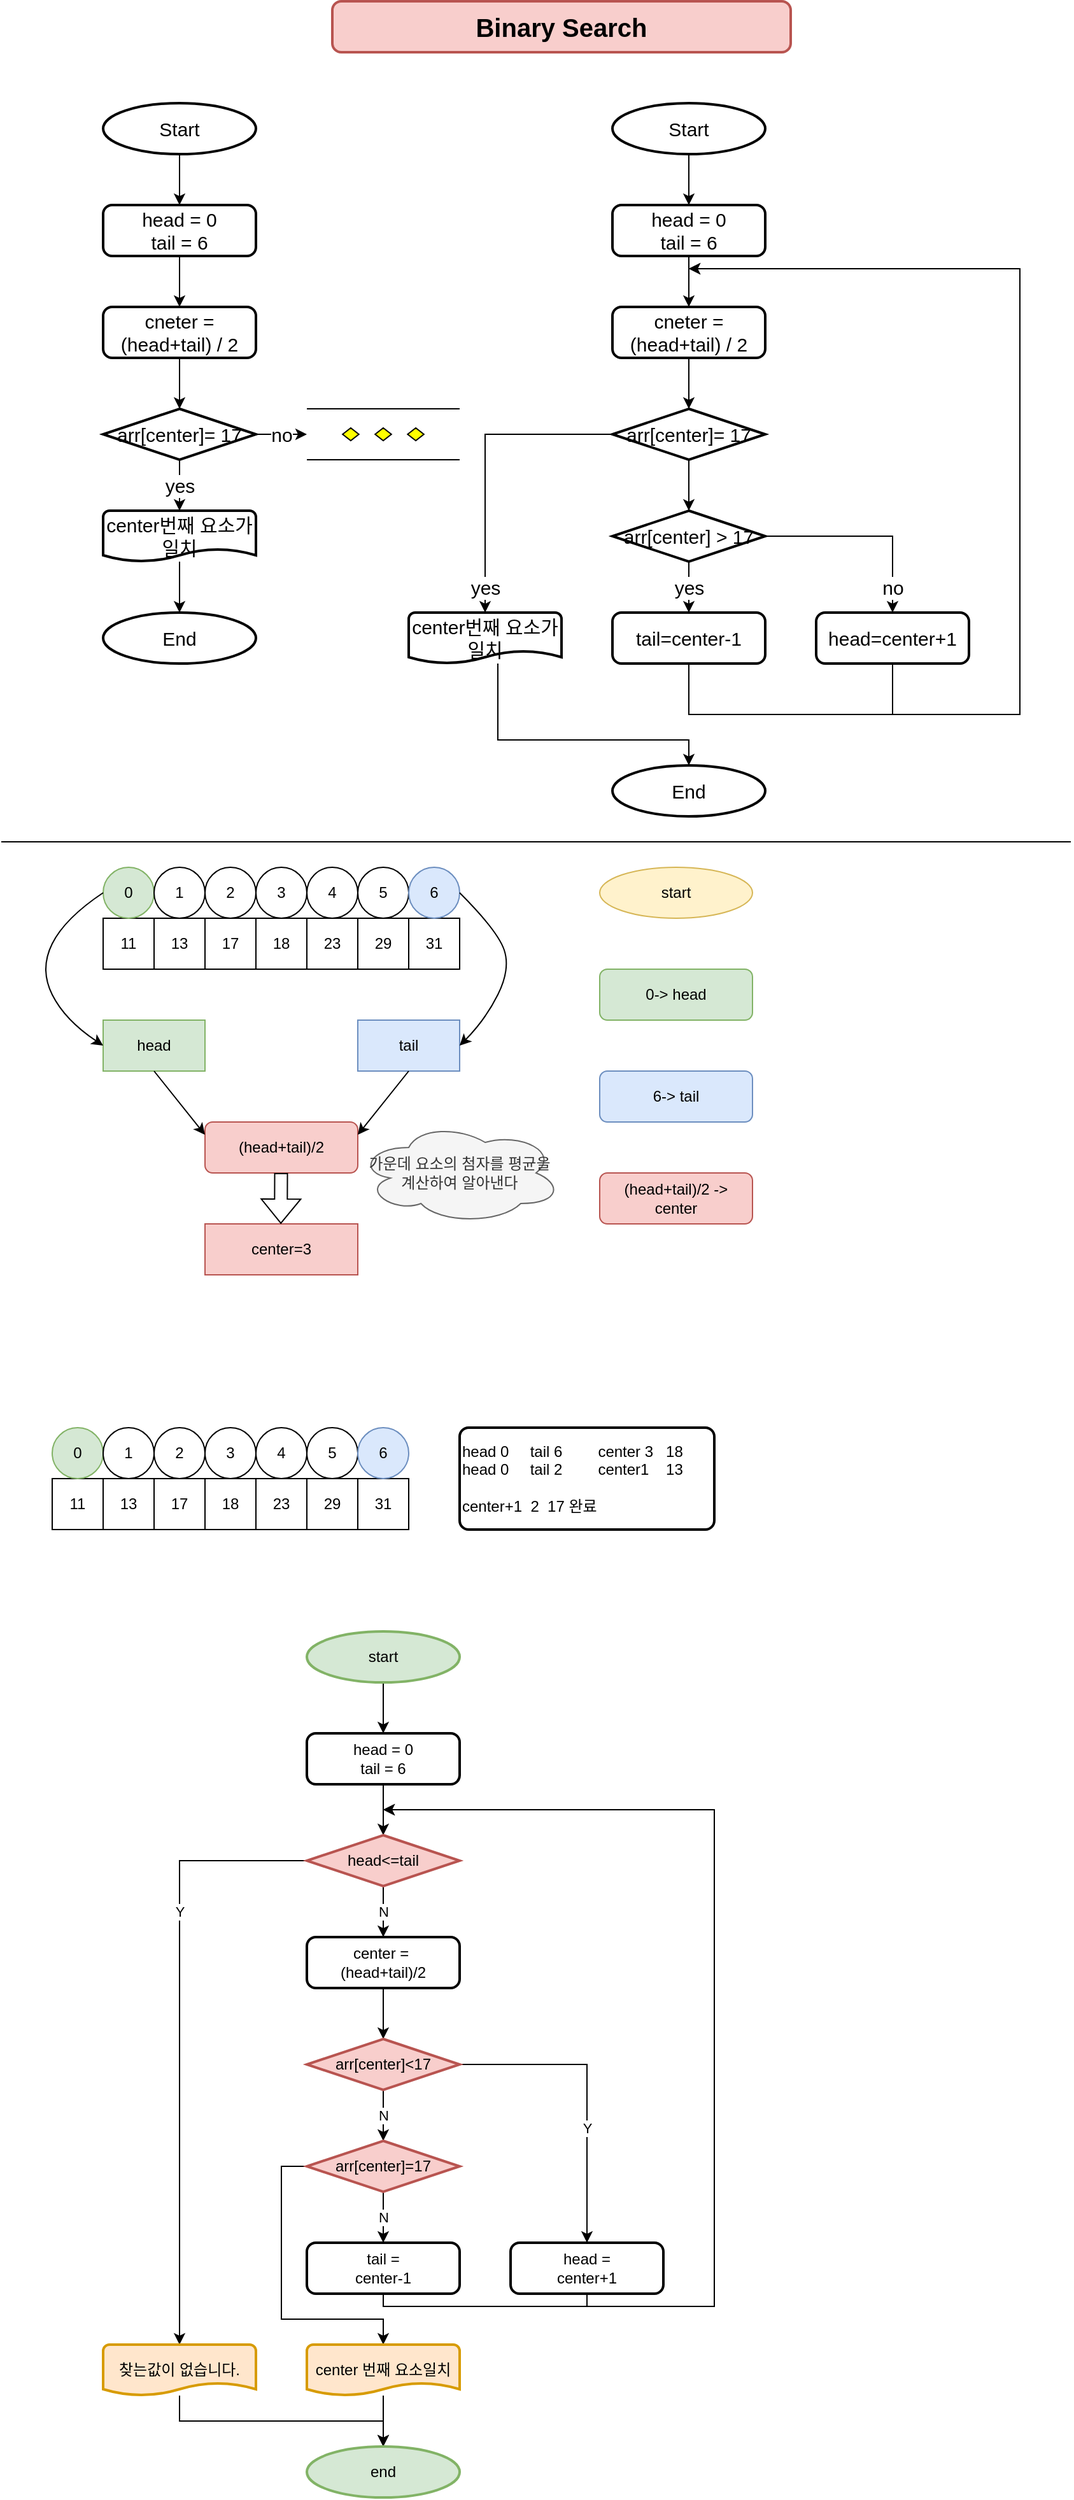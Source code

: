 <mxfile version="19.0.3" type="device"><diagram id="_d6W-hKHloUhKbLyADXg" name="Page-1"><mxGraphModel dx="917" dy="720" grid="1" gridSize="10" guides="1" tooltips="1" connect="1" arrows="1" fold="1" page="1" pageScale="1" pageWidth="850" pageHeight="1100" math="0" shadow="0"><root><mxCell id="0"/><mxCell id="1" parent="0"/><mxCell id="8arxMqUuOO2IheLB00we-1" value="&lt;b&gt;&lt;font style=&quot;font-size: 20px;&quot;&gt;Binary Search&lt;/font&gt;&lt;/b&gt;" style="rounded=1;whiteSpace=wrap;html=1;absoluteArcSize=1;arcSize=14;strokeWidth=2;fillColor=#f8cecc;strokeColor=#b85450;" parent="1" vertex="1"><mxGeometry x="260" y="40" width="360" height="40" as="geometry"/></mxCell><mxCell id="8arxMqUuOO2IheLB00we-63" value="" style="edgeStyle=orthogonalEdgeStyle;rounded=0;orthogonalLoop=1;jettySize=auto;html=1;fontSize=15;" parent="1" source="8arxMqUuOO2IheLB00we-55" target="8arxMqUuOO2IheLB00we-56" edge="1"><mxGeometry relative="1" as="geometry"/></mxCell><mxCell id="8arxMqUuOO2IheLB00we-55" value="Start" style="strokeWidth=2;html=1;shape=mxgraph.flowchart.start_1;whiteSpace=wrap;fontSize=15;" parent="1" vertex="1"><mxGeometry x="80" y="120" width="120" height="40" as="geometry"/></mxCell><mxCell id="8arxMqUuOO2IheLB00we-64" value="" style="edgeStyle=orthogonalEdgeStyle;rounded=0;orthogonalLoop=1;jettySize=auto;html=1;fontSize=15;" parent="1" source="8arxMqUuOO2IheLB00we-56" target="8arxMqUuOO2IheLB00we-58" edge="1"><mxGeometry relative="1" as="geometry"/></mxCell><mxCell id="8arxMqUuOO2IheLB00we-56" value="head = 0&lt;br&gt;tail = 6" style="rounded=1;whiteSpace=wrap;html=1;absoluteArcSize=1;arcSize=14;strokeWidth=2;fontSize=15;" parent="1" vertex="1"><mxGeometry x="80" y="200" width="120" height="40" as="geometry"/></mxCell><mxCell id="8arxMqUuOO2IheLB00we-65" value="" style="edgeStyle=orthogonalEdgeStyle;rounded=0;orthogonalLoop=1;jettySize=auto;html=1;fontSize=15;" parent="1" source="8arxMqUuOO2IheLB00we-58" target="8arxMqUuOO2IheLB00we-59" edge="1"><mxGeometry relative="1" as="geometry"/></mxCell><mxCell id="8arxMqUuOO2IheLB00we-58" value="cneter =(head+tail) / 2" style="rounded=1;whiteSpace=wrap;html=1;absoluteArcSize=1;arcSize=14;strokeWidth=2;fontSize=15;" parent="1" vertex="1"><mxGeometry x="80" y="280" width="120" height="40" as="geometry"/></mxCell><mxCell id="8arxMqUuOO2IheLB00we-66" value="yes" style="edgeStyle=orthogonalEdgeStyle;rounded=0;orthogonalLoop=1;jettySize=auto;html=1;fontSize=15;" parent="1" source="8arxMqUuOO2IheLB00we-59" target="8arxMqUuOO2IheLB00we-61" edge="1"><mxGeometry relative="1" as="geometry"/></mxCell><mxCell id="8arxMqUuOO2IheLB00we-69" value="no" style="edgeStyle=orthogonalEdgeStyle;rounded=0;orthogonalLoop=1;jettySize=auto;html=1;fontSize=15;" parent="1" source="8arxMqUuOO2IheLB00we-59" target="8arxMqUuOO2IheLB00we-68" edge="1"><mxGeometry relative="1" as="geometry"/></mxCell><mxCell id="8arxMqUuOO2IheLB00we-59" value="arr[center]= 17" style="strokeWidth=2;html=1;shape=mxgraph.flowchart.decision;whiteSpace=wrap;fontSize=15;" parent="1" vertex="1"><mxGeometry x="80" y="360" width="120" height="40" as="geometry"/></mxCell><mxCell id="8arxMqUuOO2IheLB00we-67" value="" style="edgeStyle=orthogonalEdgeStyle;rounded=0;orthogonalLoop=1;jettySize=auto;html=1;fontSize=15;" parent="1" source="8arxMqUuOO2IheLB00we-61" target="8arxMqUuOO2IheLB00we-62" edge="1"><mxGeometry relative="1" as="geometry"/></mxCell><mxCell id="8arxMqUuOO2IheLB00we-61" value="center번째 요소가 일치" style="strokeWidth=2;html=1;shape=mxgraph.flowchart.document2;whiteSpace=wrap;size=0.25;fontSize=15;" parent="1" vertex="1"><mxGeometry x="80" y="440" width="120" height="40" as="geometry"/></mxCell><mxCell id="8arxMqUuOO2IheLB00we-62" value="End" style="strokeWidth=2;html=1;shape=mxgraph.flowchart.start_1;whiteSpace=wrap;fontSize=15;" parent="1" vertex="1"><mxGeometry x="80" y="520" width="120" height="40" as="geometry"/></mxCell><mxCell id="8arxMqUuOO2IheLB00we-68" value="" style="verticalLabelPosition=bottom;verticalAlign=top;html=1;shape=mxgraph.flowchart.parallel_mode;pointerEvents=1;fontSize=15;" parent="1" vertex="1"><mxGeometry x="240" y="360" width="120" height="40" as="geometry"/></mxCell><mxCell id="8arxMqUuOO2IheLB00we-97" value="" style="edgeStyle=orthogonalEdgeStyle;rounded=0;orthogonalLoop=1;jettySize=auto;html=1;fontSize=15;" parent="1" source="8arxMqUuOO2IheLB00we-98" target="8arxMqUuOO2IheLB00we-100" edge="1"><mxGeometry relative="1" as="geometry"/></mxCell><mxCell id="8arxMqUuOO2IheLB00we-98" value="Start" style="strokeWidth=2;html=1;shape=mxgraph.flowchart.start_1;whiteSpace=wrap;fontSize=15;" parent="1" vertex="1"><mxGeometry x="480" y="120" width="120" height="40" as="geometry"/></mxCell><mxCell id="8arxMqUuOO2IheLB00we-99" value="" style="edgeStyle=orthogonalEdgeStyle;rounded=0;orthogonalLoop=1;jettySize=auto;html=1;fontSize=15;" parent="1" source="8arxMqUuOO2IheLB00we-100" target="8arxMqUuOO2IheLB00we-102" edge="1"><mxGeometry relative="1" as="geometry"/></mxCell><mxCell id="8arxMqUuOO2IheLB00we-100" value="head = 0&lt;br&gt;tail = 6" style="rounded=1;whiteSpace=wrap;html=1;absoluteArcSize=1;arcSize=14;strokeWidth=2;fontSize=15;" parent="1" vertex="1"><mxGeometry x="480" y="200" width="120" height="40" as="geometry"/></mxCell><mxCell id="8arxMqUuOO2IheLB00we-101" value="" style="edgeStyle=orthogonalEdgeStyle;rounded=0;orthogonalLoop=1;jettySize=auto;html=1;fontSize=15;" parent="1" source="8arxMqUuOO2IheLB00we-102" target="8arxMqUuOO2IheLB00we-105" edge="1"><mxGeometry relative="1" as="geometry"/></mxCell><mxCell id="8arxMqUuOO2IheLB00we-102" value="cneter =(head+tail) / 2" style="rounded=1;whiteSpace=wrap;html=1;absoluteArcSize=1;arcSize=14;strokeWidth=2;fontSize=15;" parent="1" vertex="1"><mxGeometry x="480" y="280" width="120" height="40" as="geometry"/></mxCell><mxCell id="8arxMqUuOO2IheLB00we-103" value="yes" style="edgeStyle=orthogonalEdgeStyle;rounded=0;orthogonalLoop=1;jettySize=auto;html=1;fontSize=15;exitX=0;exitY=0.5;exitDx=0;exitDy=0;exitPerimeter=0;" parent="1" source="8arxMqUuOO2IheLB00we-105" target="8arxMqUuOO2IheLB00we-107" edge="1"><mxGeometry x="0.833" relative="1" as="geometry"><mxPoint as="offset"/></mxGeometry></mxCell><mxCell id="8arxMqUuOO2IheLB00we-104" value="" style="edgeStyle=orthogonalEdgeStyle;rounded=0;orthogonalLoop=1;jettySize=auto;html=1;fontSize=15;" parent="1" source="8arxMqUuOO2IheLB00we-105" target="8arxMqUuOO2IheLB00we-111" edge="1"><mxGeometry relative="1" as="geometry"/></mxCell><mxCell id="8arxMqUuOO2IheLB00we-105" value="arr[center]= 17" style="strokeWidth=2;html=1;shape=mxgraph.flowchart.decision;whiteSpace=wrap;fontSize=15;" parent="1" vertex="1"><mxGeometry x="480" y="360" width="120" height="40" as="geometry"/></mxCell><mxCell id="8arxMqUuOO2IheLB00we-106" value="" style="edgeStyle=orthogonalEdgeStyle;rounded=0;orthogonalLoop=1;jettySize=auto;html=1;fontSize=15;" parent="1" source="8arxMqUuOO2IheLB00we-107" target="8arxMqUuOO2IheLB00we-108" edge="1"><mxGeometry relative="1" as="geometry"><Array as="points"><mxPoint x="390" y="620"/><mxPoint x="540" y="620"/></Array></mxGeometry></mxCell><mxCell id="8arxMqUuOO2IheLB00we-107" value="center번째 요소가 일치" style="strokeWidth=2;html=1;shape=mxgraph.flowchart.document2;whiteSpace=wrap;size=0.25;fontSize=15;" parent="1" vertex="1"><mxGeometry x="320" y="520" width="120" height="40" as="geometry"/></mxCell><mxCell id="8arxMqUuOO2IheLB00we-108" value="End" style="strokeWidth=2;html=1;shape=mxgraph.flowchart.start_1;whiteSpace=wrap;fontSize=15;" parent="1" vertex="1"><mxGeometry x="480" y="640" width="120" height="40" as="geometry"/></mxCell><mxCell id="8arxMqUuOO2IheLB00we-109" value="yes" style="edgeStyle=orthogonalEdgeStyle;rounded=0;orthogonalLoop=1;jettySize=auto;html=1;fontSize=15;" parent="1" source="8arxMqUuOO2IheLB00we-111" target="8arxMqUuOO2IheLB00we-113" edge="1"><mxGeometry relative="1" as="geometry"/></mxCell><mxCell id="8arxMqUuOO2IheLB00we-110" value="no" style="edgeStyle=orthogonalEdgeStyle;rounded=0;orthogonalLoop=1;jettySize=auto;html=1;fontSize=15;" parent="1" source="8arxMqUuOO2IheLB00we-111" target="8arxMqUuOO2IheLB00we-115" edge="1"><mxGeometry x="0.75" relative="1" as="geometry"><mxPoint as="offset"/></mxGeometry></mxCell><mxCell id="8arxMqUuOO2IheLB00we-111" value="arr[center] &amp;gt; 17" style="strokeWidth=2;html=1;shape=mxgraph.flowchart.decision;whiteSpace=wrap;fontSize=15;" parent="1" vertex="1"><mxGeometry x="480" y="440" width="120" height="40" as="geometry"/></mxCell><mxCell id="8arxMqUuOO2IheLB00we-112" style="edgeStyle=orthogonalEdgeStyle;rounded=0;orthogonalLoop=1;jettySize=auto;html=1;fontSize=15;" parent="1" source="8arxMqUuOO2IheLB00we-113" edge="1"><mxGeometry relative="1" as="geometry"><mxPoint x="540" y="250" as="targetPoint"/><Array as="points"><mxPoint x="540" y="600"/><mxPoint x="800" y="600"/><mxPoint x="800" y="250"/></Array></mxGeometry></mxCell><mxCell id="8arxMqUuOO2IheLB00we-113" value="tail=center-1" style="rounded=1;whiteSpace=wrap;html=1;absoluteArcSize=1;arcSize=14;strokeWidth=2;fontSize=15;" parent="1" vertex="1"><mxGeometry x="480" y="520" width="120" height="40" as="geometry"/></mxCell><mxCell id="8arxMqUuOO2IheLB00we-114" style="edgeStyle=orthogonalEdgeStyle;rounded=0;orthogonalLoop=1;jettySize=auto;html=1;fontSize=15;" parent="1" source="8arxMqUuOO2IheLB00we-115" edge="1"><mxGeometry relative="1" as="geometry"><mxPoint x="540" y="250" as="targetPoint"/><Array as="points"><mxPoint x="700" y="600"/><mxPoint x="800" y="600"/><mxPoint x="800" y="250"/></Array></mxGeometry></mxCell><mxCell id="8arxMqUuOO2IheLB00we-115" value="head=center+1" style="rounded=1;whiteSpace=wrap;html=1;absoluteArcSize=1;arcSize=14;strokeWidth=2;fontSize=15;" parent="1" vertex="1"><mxGeometry x="640" y="520" width="120" height="40" as="geometry"/></mxCell><mxCell id="y5cwkYjUGe1IWZt4YqwG-1" value="11" style="whiteSpace=wrap;html=1;aspect=fixed;" vertex="1" parent="1"><mxGeometry x="80" y="760" width="40" height="40" as="geometry"/></mxCell><mxCell id="y5cwkYjUGe1IWZt4YqwG-2" value="13" style="whiteSpace=wrap;html=1;aspect=fixed;" vertex="1" parent="1"><mxGeometry x="120" y="760" width="40" height="40" as="geometry"/></mxCell><mxCell id="y5cwkYjUGe1IWZt4YqwG-3" value="17" style="whiteSpace=wrap;html=1;aspect=fixed;" vertex="1" parent="1"><mxGeometry x="160" y="760" width="40" height="40" as="geometry"/></mxCell><mxCell id="y5cwkYjUGe1IWZt4YqwG-4" value="18" style="whiteSpace=wrap;html=1;aspect=fixed;" vertex="1" parent="1"><mxGeometry x="200" y="760" width="40" height="40" as="geometry"/></mxCell><mxCell id="y5cwkYjUGe1IWZt4YqwG-5" value="23" style="whiteSpace=wrap;html=1;aspect=fixed;" vertex="1" parent="1"><mxGeometry x="240" y="760" width="40" height="40" as="geometry"/></mxCell><mxCell id="y5cwkYjUGe1IWZt4YqwG-6" value="29" style="whiteSpace=wrap;html=1;aspect=fixed;" vertex="1" parent="1"><mxGeometry x="280" y="760" width="40" height="40" as="geometry"/></mxCell><mxCell id="y5cwkYjUGe1IWZt4YqwG-7" value="31" style="whiteSpace=wrap;html=1;aspect=fixed;" vertex="1" parent="1"><mxGeometry x="320" y="760" width="40" height="40" as="geometry"/></mxCell><mxCell id="y5cwkYjUGe1IWZt4YqwG-8" value="0" style="ellipse;whiteSpace=wrap;html=1;aspect=fixed;fillColor=#d5e8d4;strokeColor=#82b366;" vertex="1" parent="1"><mxGeometry x="80" y="720" width="40" height="40" as="geometry"/></mxCell><mxCell id="y5cwkYjUGe1IWZt4YqwG-9" value="1" style="ellipse;whiteSpace=wrap;html=1;aspect=fixed;" vertex="1" parent="1"><mxGeometry x="120" y="720" width="40" height="40" as="geometry"/></mxCell><mxCell id="y5cwkYjUGe1IWZt4YqwG-10" value="2" style="ellipse;whiteSpace=wrap;html=1;aspect=fixed;" vertex="1" parent="1"><mxGeometry x="160" y="720" width="40" height="40" as="geometry"/></mxCell><mxCell id="y5cwkYjUGe1IWZt4YqwG-11" value="3" style="ellipse;whiteSpace=wrap;html=1;aspect=fixed;" vertex="1" parent="1"><mxGeometry x="200" y="720" width="40" height="40" as="geometry"/></mxCell><mxCell id="y5cwkYjUGe1IWZt4YqwG-12" value="4" style="ellipse;whiteSpace=wrap;html=1;aspect=fixed;" vertex="1" parent="1"><mxGeometry x="240" y="720" width="40" height="40" as="geometry"/></mxCell><mxCell id="y5cwkYjUGe1IWZt4YqwG-13" value="5" style="ellipse;whiteSpace=wrap;html=1;aspect=fixed;" vertex="1" parent="1"><mxGeometry x="280" y="720" width="40" height="40" as="geometry"/></mxCell><mxCell id="y5cwkYjUGe1IWZt4YqwG-14" value="6" style="ellipse;whiteSpace=wrap;html=1;aspect=fixed;fillColor=#dae8fc;strokeColor=#6c8ebf;" vertex="1" parent="1"><mxGeometry x="320" y="720" width="40" height="40" as="geometry"/></mxCell><mxCell id="y5cwkYjUGe1IWZt4YqwG-15" value="head" style="rounded=0;whiteSpace=wrap;html=1;fillColor=#d5e8d4;strokeColor=#82b366;" vertex="1" parent="1"><mxGeometry x="80" y="840" width="80" height="40" as="geometry"/></mxCell><mxCell id="y5cwkYjUGe1IWZt4YqwG-16" value="tail" style="rounded=0;whiteSpace=wrap;html=1;fillColor=#dae8fc;strokeColor=#6c8ebf;" vertex="1" parent="1"><mxGeometry x="280" y="840" width="80" height="40" as="geometry"/></mxCell><mxCell id="y5cwkYjUGe1IWZt4YqwG-17" value="" style="curved=1;endArrow=classic;html=1;rounded=0;entryX=1;entryY=0.5;entryDx=0;entryDy=0;exitX=1;exitY=0.5;exitDx=0;exitDy=0;" edge="1" parent="1" source="y5cwkYjUGe1IWZt4YqwG-14" target="y5cwkYjUGe1IWZt4YqwG-16"><mxGeometry width="50" height="50" relative="1" as="geometry"><mxPoint x="450" y="710" as="sourcePoint"/><mxPoint x="450" y="740" as="targetPoint"/><Array as="points"><mxPoint x="390" y="770"/><mxPoint x="400" y="800"/><mxPoint x="380" y="840"/></Array></mxGeometry></mxCell><mxCell id="y5cwkYjUGe1IWZt4YqwG-21" value="" style="curved=1;endArrow=classic;html=1;rounded=0;entryX=1;entryY=0.5;entryDx=0;entryDy=0;exitX=1;exitY=0.5;exitDx=0;exitDy=0;" edge="1" parent="1"><mxGeometry width="50" height="50" relative="1" as="geometry"><mxPoint x="80" y="740" as="sourcePoint"/><mxPoint x="80" y="860" as="targetPoint"/><Array as="points"><mxPoint x="50" y="760"/><mxPoint x="30" y="800"/><mxPoint x="50" y="840"/></Array></mxGeometry></mxCell><mxCell id="y5cwkYjUGe1IWZt4YqwG-22" value="(head+tail)/2" style="rounded=1;whiteSpace=wrap;html=1;fillColor=#f8cecc;strokeColor=#b85450;" vertex="1" parent="1"><mxGeometry x="160" y="920" width="120" height="40" as="geometry"/></mxCell><mxCell id="y5cwkYjUGe1IWZt4YqwG-23" value="center=3" style="rounded=0;whiteSpace=wrap;html=1;fillColor=#f8cecc;strokeColor=#b85450;" vertex="1" parent="1"><mxGeometry x="160" y="1000" width="120" height="40" as="geometry"/></mxCell><mxCell id="y5cwkYjUGe1IWZt4YqwG-24" value="" style="endArrow=classic;html=1;rounded=0;exitX=0.5;exitY=1;exitDx=0;exitDy=0;" edge="1" parent="1" source="y5cwkYjUGe1IWZt4YqwG-16"><mxGeometry width="50" height="50" relative="1" as="geometry"><mxPoint x="330" y="880" as="sourcePoint"/><mxPoint x="280" y="930" as="targetPoint"/></mxGeometry></mxCell><mxCell id="y5cwkYjUGe1IWZt4YqwG-25" value="" style="endArrow=classic;html=1;rounded=0;exitX=0.5;exitY=1;exitDx=0;exitDy=0;" edge="1" parent="1" source="y5cwkYjUGe1IWZt4YqwG-15"><mxGeometry width="50" height="50" relative="1" as="geometry"><mxPoint x="210" y="880" as="sourcePoint"/><mxPoint x="160" y="930" as="targetPoint"/></mxGeometry></mxCell><mxCell id="y5cwkYjUGe1IWZt4YqwG-27" value="0-&amp;gt; head" style="rounded=1;whiteSpace=wrap;html=1;fillColor=#d5e8d4;strokeColor=#82b366;" vertex="1" parent="1"><mxGeometry x="470" y="800" width="120" height="40" as="geometry"/></mxCell><mxCell id="y5cwkYjUGe1IWZt4YqwG-28" value="start" style="ellipse;whiteSpace=wrap;html=1;fillColor=#fff2cc;strokeColor=#d6b656;" vertex="1" parent="1"><mxGeometry x="470" y="720" width="120" height="40" as="geometry"/></mxCell><mxCell id="y5cwkYjUGe1IWZt4YqwG-29" value="6-&amp;gt; tail" style="rounded=1;whiteSpace=wrap;html=1;fillColor=#dae8fc;strokeColor=#6c8ebf;" vertex="1" parent="1"><mxGeometry x="470" y="880" width="120" height="40" as="geometry"/></mxCell><mxCell id="y5cwkYjUGe1IWZt4YqwG-30" value="(head+tail)/2 -&amp;gt;&lt;br&gt;center" style="rounded=1;whiteSpace=wrap;html=1;fillColor=#f8cecc;strokeColor=#b85450;" vertex="1" parent="1"><mxGeometry x="470" y="960" width="120" height="40" as="geometry"/></mxCell><mxCell id="y5cwkYjUGe1IWZt4YqwG-32" value="" style="shape=flexArrow;endArrow=classic;html=1;rounded=0;" edge="1" parent="1"><mxGeometry width="50" height="50" relative="1" as="geometry"><mxPoint x="219.75" y="960" as="sourcePoint"/><mxPoint x="219.58" y="1000" as="targetPoint"/></mxGeometry></mxCell><mxCell id="y5cwkYjUGe1IWZt4YqwG-33" value="가운데 요소의 첨자를 평균을&lt;br&gt;계산하여 알아낸다" style="ellipse;shape=cloud;whiteSpace=wrap;html=1;fillColor=#f5f5f5;fontColor=#333333;strokeColor=#666666;" vertex="1" parent="1"><mxGeometry x="280" y="920" width="160" height="80" as="geometry"/></mxCell><mxCell id="y5cwkYjUGe1IWZt4YqwG-34" value="" style="endArrow=none;html=1;rounded=0;" edge="1" parent="1"><mxGeometry width="50" height="50" relative="1" as="geometry"><mxPoint y="700" as="sourcePoint"/><mxPoint x="840" y="700" as="targetPoint"/></mxGeometry></mxCell><mxCell id="y5cwkYjUGe1IWZt4YqwG-39" value="11" style="whiteSpace=wrap;html=1;aspect=fixed;" vertex="1" parent="1"><mxGeometry x="40" y="1200" width="40" height="40" as="geometry"/></mxCell><mxCell id="y5cwkYjUGe1IWZt4YqwG-40" value="13" style="whiteSpace=wrap;html=1;aspect=fixed;" vertex="1" parent="1"><mxGeometry x="80" y="1200" width="40" height="40" as="geometry"/></mxCell><mxCell id="y5cwkYjUGe1IWZt4YqwG-41" value="17" style="whiteSpace=wrap;html=1;aspect=fixed;" vertex="1" parent="1"><mxGeometry x="120" y="1200" width="40" height="40" as="geometry"/></mxCell><mxCell id="y5cwkYjUGe1IWZt4YqwG-42" value="18" style="whiteSpace=wrap;html=1;aspect=fixed;" vertex="1" parent="1"><mxGeometry x="160" y="1200" width="40" height="40" as="geometry"/></mxCell><mxCell id="y5cwkYjUGe1IWZt4YqwG-43" value="23" style="whiteSpace=wrap;html=1;aspect=fixed;" vertex="1" parent="1"><mxGeometry x="200" y="1200" width="40" height="40" as="geometry"/></mxCell><mxCell id="y5cwkYjUGe1IWZt4YqwG-44" value="29" style="whiteSpace=wrap;html=1;aspect=fixed;" vertex="1" parent="1"><mxGeometry x="240" y="1200" width="40" height="40" as="geometry"/></mxCell><mxCell id="y5cwkYjUGe1IWZt4YqwG-45" value="31" style="whiteSpace=wrap;html=1;aspect=fixed;" vertex="1" parent="1"><mxGeometry x="280" y="1200" width="40" height="40" as="geometry"/></mxCell><mxCell id="y5cwkYjUGe1IWZt4YqwG-46" value="0" style="ellipse;whiteSpace=wrap;html=1;aspect=fixed;fillColor=#d5e8d4;strokeColor=#82b366;" vertex="1" parent="1"><mxGeometry x="40" y="1160" width="40" height="40" as="geometry"/></mxCell><mxCell id="y5cwkYjUGe1IWZt4YqwG-47" value="1" style="ellipse;whiteSpace=wrap;html=1;aspect=fixed;" vertex="1" parent="1"><mxGeometry x="80" y="1160" width="40" height="40" as="geometry"/></mxCell><mxCell id="y5cwkYjUGe1IWZt4YqwG-48" value="2" style="ellipse;whiteSpace=wrap;html=1;aspect=fixed;" vertex="1" parent="1"><mxGeometry x="120" y="1160" width="40" height="40" as="geometry"/></mxCell><mxCell id="y5cwkYjUGe1IWZt4YqwG-49" value="3" style="ellipse;whiteSpace=wrap;html=1;aspect=fixed;" vertex="1" parent="1"><mxGeometry x="160" y="1160" width="40" height="40" as="geometry"/></mxCell><mxCell id="y5cwkYjUGe1IWZt4YqwG-50" value="4" style="ellipse;whiteSpace=wrap;html=1;aspect=fixed;" vertex="1" parent="1"><mxGeometry x="200" y="1160" width="40" height="40" as="geometry"/></mxCell><mxCell id="y5cwkYjUGe1IWZt4YqwG-51" value="5" style="ellipse;whiteSpace=wrap;html=1;aspect=fixed;" vertex="1" parent="1"><mxGeometry x="240" y="1160" width="40" height="40" as="geometry"/></mxCell><mxCell id="y5cwkYjUGe1IWZt4YqwG-52" value="6" style="ellipse;whiteSpace=wrap;html=1;aspect=fixed;fillColor=#dae8fc;strokeColor=#6c8ebf;" vertex="1" parent="1"><mxGeometry x="280" y="1160" width="40" height="40" as="geometry"/></mxCell><mxCell id="y5cwkYjUGe1IWZt4YqwG-53" value="head 0&lt;span style=&quot;white-space: pre;&quot;&gt;&#9;&lt;/span&gt;tail 6&lt;span style=&quot;white-space: pre;&quot;&gt;&#9;&lt;/span&gt;center 3&lt;span style=&quot;white-space: pre;&quot;&gt;&#9;&lt;/span&gt;18&lt;br&gt;head 0&lt;span style=&quot;white-space: pre;&quot;&gt;&#9;&lt;/span&gt;tail 2&lt;span style=&quot;white-space: pre;&quot;&gt;&#9;&lt;/span&gt;center1&lt;span style=&quot;white-space: pre;&quot;&gt;&#9;&lt;/span&gt;13&lt;br&gt;&lt;br&gt;center+1&amp;nbsp; 2&amp;nbsp; 17 완료" style="rounded=1;whiteSpace=wrap;html=1;absoluteArcSize=1;arcSize=14;strokeWidth=2;align=left;" vertex="1" parent="1"><mxGeometry x="360" y="1160" width="200" height="80" as="geometry"/></mxCell><mxCell id="y5cwkYjUGe1IWZt4YqwG-70" value="" style="edgeStyle=orthogonalEdgeStyle;rounded=0;orthogonalLoop=1;jettySize=auto;html=1;" edge="1" parent="1" source="y5cwkYjUGe1IWZt4YqwG-54" target="y5cwkYjUGe1IWZt4YqwG-55"><mxGeometry relative="1" as="geometry"/></mxCell><mxCell id="y5cwkYjUGe1IWZt4YqwG-54" value="start" style="strokeWidth=2;html=1;shape=mxgraph.flowchart.start_1;whiteSpace=wrap;fillColor=#d5e8d4;strokeColor=#82b366;" vertex="1" parent="1"><mxGeometry x="240" y="1320" width="120" height="40" as="geometry"/></mxCell><mxCell id="y5cwkYjUGe1IWZt4YqwG-80" value="" style="edgeStyle=orthogonalEdgeStyle;rounded=0;orthogonalLoop=1;jettySize=auto;html=1;" edge="1" parent="1" source="y5cwkYjUGe1IWZt4YqwG-55" target="y5cwkYjUGe1IWZt4YqwG-78"><mxGeometry relative="1" as="geometry"/></mxCell><mxCell id="y5cwkYjUGe1IWZt4YqwG-55" value="head = 0&lt;br&gt;tail = 6" style="rounded=1;whiteSpace=wrap;html=1;absoluteArcSize=1;arcSize=14;strokeWidth=2;" vertex="1" parent="1"><mxGeometry x="240" y="1400" width="120" height="40" as="geometry"/></mxCell><mxCell id="y5cwkYjUGe1IWZt4YqwG-72" value="" style="edgeStyle=orthogonalEdgeStyle;rounded=0;orthogonalLoop=1;jettySize=auto;html=1;" edge="1" parent="1" source="y5cwkYjUGe1IWZt4YqwG-56" target="y5cwkYjUGe1IWZt4YqwG-57"><mxGeometry relative="1" as="geometry"/></mxCell><mxCell id="y5cwkYjUGe1IWZt4YqwG-56" value="center =&amp;nbsp;&lt;br&gt;(head+tail)/2" style="rounded=1;whiteSpace=wrap;html=1;absoluteArcSize=1;arcSize=14;strokeWidth=2;" vertex="1" parent="1"><mxGeometry x="240" y="1560" width="120" height="40" as="geometry"/></mxCell><mxCell id="y5cwkYjUGe1IWZt4YqwG-64" value="N" style="edgeStyle=orthogonalEdgeStyle;rounded=0;orthogonalLoop=1;jettySize=auto;html=1;" edge="1" parent="1" source="y5cwkYjUGe1IWZt4YqwG-57" target="y5cwkYjUGe1IWZt4YqwG-63"><mxGeometry relative="1" as="geometry"/></mxCell><mxCell id="y5cwkYjUGe1IWZt4YqwG-66" value="Y" style="edgeStyle=orthogonalEdgeStyle;rounded=0;orthogonalLoop=1;jettySize=auto;html=1;entryX=0.5;entryY=0;entryDx=0;entryDy=0;" edge="1" parent="1" source="y5cwkYjUGe1IWZt4YqwG-57" target="y5cwkYjUGe1IWZt4YqwG-59"><mxGeometry x="0.25" relative="1" as="geometry"><mxPoint as="offset"/></mxGeometry></mxCell><mxCell id="y5cwkYjUGe1IWZt4YqwG-57" value="arr[center]&amp;lt;17" style="strokeWidth=2;html=1;shape=mxgraph.flowchart.decision;whiteSpace=wrap;fillColor=#f8cecc;strokeColor=#b85450;" vertex="1" parent="1"><mxGeometry x="240" y="1640" width="120" height="40" as="geometry"/></mxCell><mxCell id="y5cwkYjUGe1IWZt4YqwG-73" style="edgeStyle=orthogonalEdgeStyle;rounded=0;orthogonalLoop=1;jettySize=auto;html=1;" edge="1" parent="1" source="y5cwkYjUGe1IWZt4YqwG-59"><mxGeometry relative="1" as="geometry"><mxPoint x="300" y="1460" as="targetPoint"/><Array as="points"><mxPoint x="460" y="1850"/><mxPoint x="560" y="1850"/><mxPoint x="560" y="1460"/></Array></mxGeometry></mxCell><mxCell id="y5cwkYjUGe1IWZt4YqwG-59" value="head =&lt;br&gt;center+1" style="rounded=1;whiteSpace=wrap;html=1;absoluteArcSize=1;arcSize=14;strokeWidth=2;" vertex="1" parent="1"><mxGeometry x="400" y="1800" width="120" height="40" as="geometry"/></mxCell><mxCell id="y5cwkYjUGe1IWZt4YqwG-74" style="edgeStyle=orthogonalEdgeStyle;rounded=0;orthogonalLoop=1;jettySize=auto;html=1;" edge="1" parent="1" source="y5cwkYjUGe1IWZt4YqwG-60"><mxGeometry relative="1" as="geometry"><mxPoint x="300.0" y="1460.0" as="targetPoint"/><Array as="points"><mxPoint x="300" y="1850"/><mxPoint x="560" y="1850"/><mxPoint x="560" y="1460"/></Array></mxGeometry></mxCell><mxCell id="y5cwkYjUGe1IWZt4YqwG-60" value="tail =&lt;br&gt;center-1" style="rounded=1;whiteSpace=wrap;html=1;absoluteArcSize=1;arcSize=14;strokeWidth=2;" vertex="1" parent="1"><mxGeometry x="240" y="1800" width="120" height="40" as="geometry"/></mxCell><mxCell id="y5cwkYjUGe1IWZt4YqwG-65" value="N" style="edgeStyle=orthogonalEdgeStyle;rounded=0;orthogonalLoop=1;jettySize=auto;html=1;" edge="1" parent="1" source="y5cwkYjUGe1IWZt4YqwG-63" target="y5cwkYjUGe1IWZt4YqwG-60"><mxGeometry relative="1" as="geometry"/></mxCell><mxCell id="y5cwkYjUGe1IWZt4YqwG-77" style="edgeStyle=orthogonalEdgeStyle;rounded=0;orthogonalLoop=1;jettySize=auto;html=1;entryX=0.5;entryY=0;entryDx=0;entryDy=0;entryPerimeter=0;" edge="1" parent="1" source="y5cwkYjUGe1IWZt4YqwG-63" target="y5cwkYjUGe1IWZt4YqwG-68"><mxGeometry relative="1" as="geometry"><Array as="points"><mxPoint x="220" y="1740"/><mxPoint x="220" y="1860"/><mxPoint x="300" y="1860"/></Array></mxGeometry></mxCell><mxCell id="y5cwkYjUGe1IWZt4YqwG-63" value="arr[center]=17" style="strokeWidth=2;html=1;shape=mxgraph.flowchart.decision;whiteSpace=wrap;fillColor=#f8cecc;strokeColor=#b85450;" vertex="1" parent="1"><mxGeometry x="240" y="1720" width="120" height="40" as="geometry"/></mxCell><mxCell id="y5cwkYjUGe1IWZt4YqwG-86" value="" style="edgeStyle=orthogonalEdgeStyle;rounded=0;orthogonalLoop=1;jettySize=auto;html=1;" edge="1" parent="1" source="y5cwkYjUGe1IWZt4YqwG-68" target="y5cwkYjUGe1IWZt4YqwG-84"><mxGeometry relative="1" as="geometry"/></mxCell><mxCell id="y5cwkYjUGe1IWZt4YqwG-68" value="center 번째 요소일치" style="strokeWidth=2;html=1;shape=mxgraph.flowchart.document2;whiteSpace=wrap;size=0.25;fillColor=#ffe6cc;strokeColor=#d79b00;" vertex="1" parent="1"><mxGeometry x="240" y="1880" width="120" height="40" as="geometry"/></mxCell><mxCell id="y5cwkYjUGe1IWZt4YqwG-81" value="N" style="edgeStyle=orthogonalEdgeStyle;rounded=0;orthogonalLoop=1;jettySize=auto;html=1;" edge="1" parent="1" source="y5cwkYjUGe1IWZt4YqwG-78" target="y5cwkYjUGe1IWZt4YqwG-56"><mxGeometry relative="1" as="geometry"/></mxCell><mxCell id="y5cwkYjUGe1IWZt4YqwG-83" value="Y" style="edgeStyle=orthogonalEdgeStyle;rounded=0;orthogonalLoop=1;jettySize=auto;html=1;entryX=0.5;entryY=0;entryDx=0;entryDy=0;entryPerimeter=0;" edge="1" parent="1" source="y5cwkYjUGe1IWZt4YqwG-78" target="y5cwkYjUGe1IWZt4YqwG-82"><mxGeometry x="-0.417" relative="1" as="geometry"><mxPoint as="offset"/></mxGeometry></mxCell><mxCell id="y5cwkYjUGe1IWZt4YqwG-78" value="head&amp;lt;=tail" style="strokeWidth=2;html=1;shape=mxgraph.flowchart.decision;whiteSpace=wrap;fillColor=#f8cecc;strokeColor=#b85450;" vertex="1" parent="1"><mxGeometry x="240" y="1480" width="120" height="40" as="geometry"/></mxCell><mxCell id="y5cwkYjUGe1IWZt4YqwG-85" style="edgeStyle=orthogonalEdgeStyle;rounded=0;orthogonalLoop=1;jettySize=auto;html=1;entryX=0.5;entryY=0;entryDx=0;entryDy=0;entryPerimeter=0;" edge="1" parent="1" source="y5cwkYjUGe1IWZt4YqwG-82" target="y5cwkYjUGe1IWZt4YqwG-84"><mxGeometry relative="1" as="geometry"><Array as="points"><mxPoint x="140" y="1940"/><mxPoint x="300" y="1940"/></Array></mxGeometry></mxCell><mxCell id="y5cwkYjUGe1IWZt4YqwG-82" value="찾는값이 없습니다." style="strokeWidth=2;html=1;shape=mxgraph.flowchart.document2;whiteSpace=wrap;size=0.25;fillColor=#ffe6cc;strokeColor=#d79b00;" vertex="1" parent="1"><mxGeometry x="80" y="1880" width="120" height="40" as="geometry"/></mxCell><mxCell id="y5cwkYjUGe1IWZt4YqwG-84" value="end" style="strokeWidth=2;html=1;shape=mxgraph.flowchart.start_1;whiteSpace=wrap;fillColor=#d5e8d4;strokeColor=#82b366;" vertex="1" parent="1"><mxGeometry x="240" y="1960" width="120" height="40" as="geometry"/></mxCell></root></mxGraphModel></diagram></mxfile>